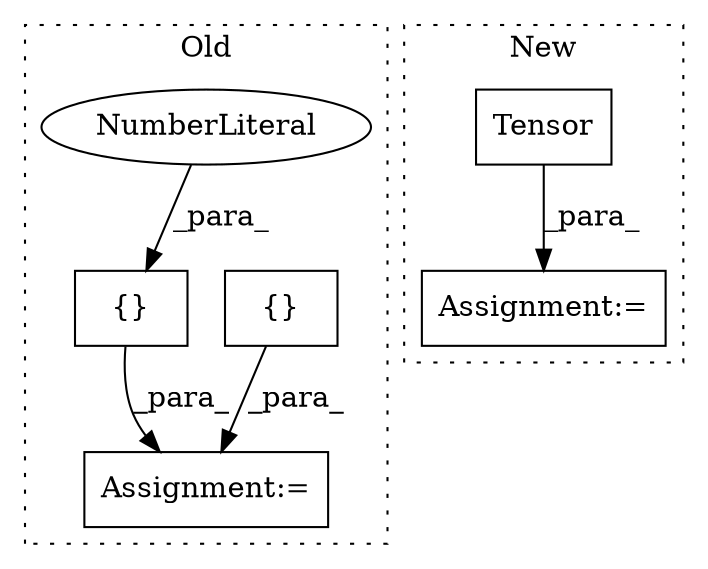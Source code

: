 digraph G {
subgraph cluster0 {
1 [label="{}" a="4" s="1360,1368" l="1,1" shape="box"];
3 [label="Assignment:=" a="7" s="1313" l="1" shape="box"];
5 [label="{}" a="4" s="1350,1358" l="1,1" shape="box"];
6 [label="NumberLiteral" a="34" s="1365" l="3" shape="ellipse"];
label = "Old";
style="dotted";
}
subgraph cluster1 {
2 [label="Tensor" a="32" s="1320,1330" l="7,1" shape="box"];
4 [label="Assignment:=" a="7" s="1313" l="1" shape="box"];
label = "New";
style="dotted";
}
1 -> 3 [label="_para_"];
2 -> 4 [label="_para_"];
5 -> 3 [label="_para_"];
6 -> 1 [label="_para_"];
}